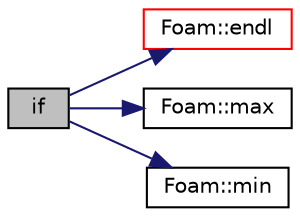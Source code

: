 digraph "if"
{
  bgcolor="transparent";
  edge [fontname="Helvetica",fontsize="10",labelfontname="Helvetica",labelfontsize="10"];
  node [fontname="Helvetica",fontsize="10",shape=record];
  rankdir="LR";
  Node942 [label="if",height=0.2,width=0.4,color="black", fillcolor="grey75", style="filled", fontcolor="black"];
  Node942 -> Node943 [color="midnightblue",fontsize="10",style="solid",fontname="Helvetica"];
  Node943 [label="Foam::endl",height=0.2,width=0.4,color="red",URL="$a21851.html#a2db8fe02a0d3909e9351bb4275b23ce4",tooltip="Add newline and flush stream. "];
  Node942 -> Node945 [color="midnightblue",fontsize="10",style="solid",fontname="Helvetica"];
  Node945 [label="Foam::max",height=0.2,width=0.4,color="black",URL="$a21851.html#ac993e906cf2774ae77e666bc24e81733"];
  Node942 -> Node946 [color="midnightblue",fontsize="10",style="solid",fontname="Helvetica"];
  Node946 [label="Foam::min",height=0.2,width=0.4,color="black",URL="$a21851.html#a253e112ad2d56d96230ff39ea7f442dc"];
}
